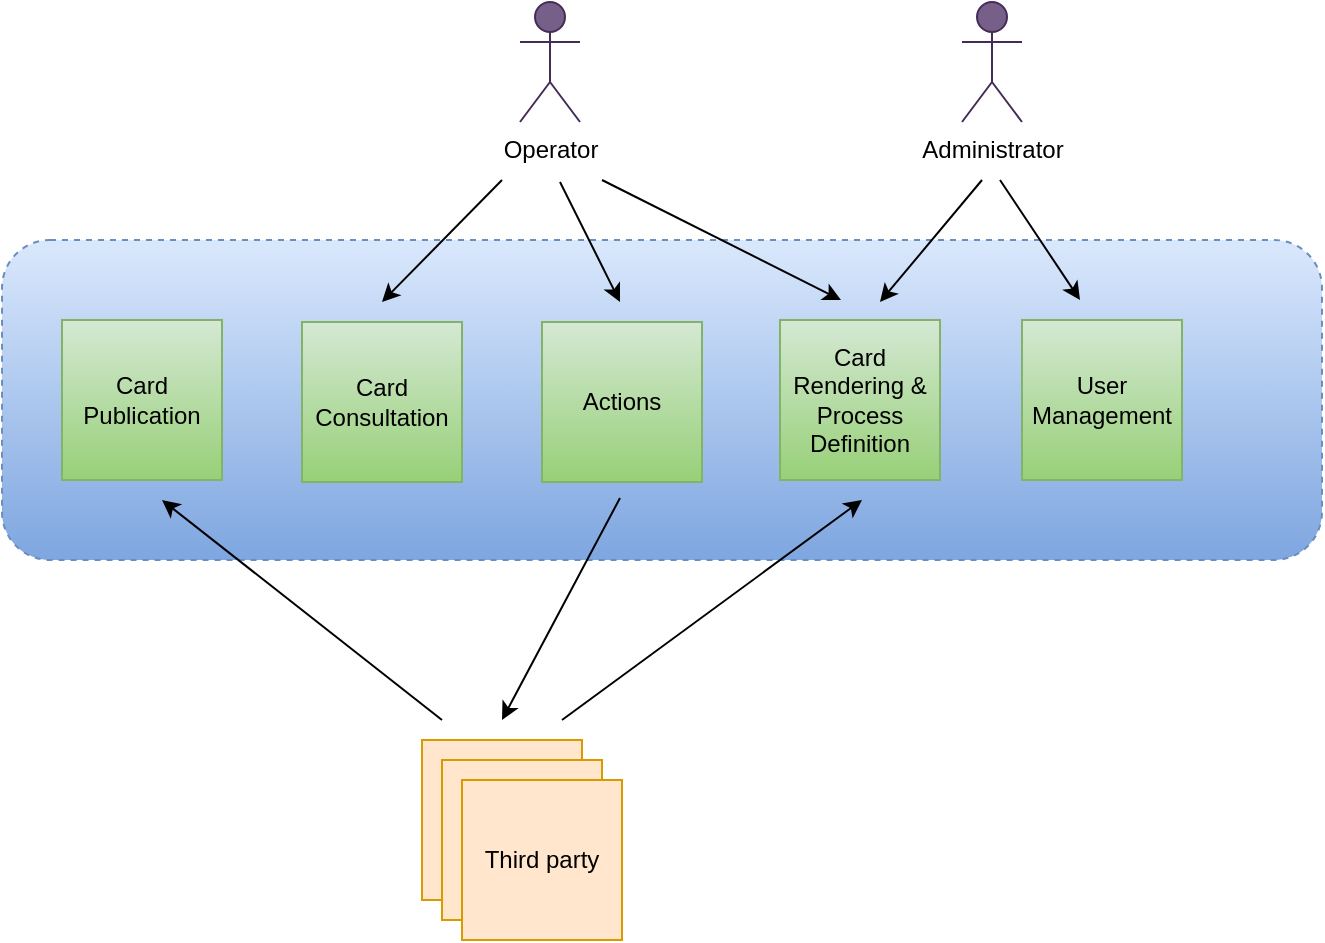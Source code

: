 <mxfile version="12.4.8" type="device"><diagram id="06CrNODc05yYju4PUXcf" name="Page-1"><mxGraphModel dx="1182" dy="738" grid="1" gridSize="10" guides="1" tooltips="1" connect="1" arrows="1" fold="1" page="1" pageScale="1" pageWidth="827" pageHeight="1169" math="0" shadow="0"><root><mxCell id="0"/><mxCell id="1" parent="0"/><mxCell id="838dXlEEl3Rx7DSe0e1O-27" value="" style="rounded=1;whiteSpace=wrap;html=1;dashed=1;gradientColor=#7ea6e0;fillColor=#dae8fc;strokeColor=#6c8ebf;" parent="1" vertex="1"><mxGeometry x="50" y="170" width="660" height="160" as="geometry"/></mxCell><mxCell id="838dXlEEl3Rx7DSe0e1O-1" value="Card Publication" style="whiteSpace=wrap;html=1;aspect=fixed;fillColor=#d5e8d4;strokeColor=#82b366;gradientColor=#97d077;" parent="1" vertex="1"><mxGeometry x="80" y="210" width="80" height="80" as="geometry"/></mxCell><mxCell id="838dXlEEl3Rx7DSe0e1O-2" value="Card Consultation " style="whiteSpace=wrap;html=1;aspect=fixed;fillColor=#d5e8d4;strokeColor=#82b366;gradientColor=#97d077;" parent="1" vertex="1"><mxGeometry x="200" y="211" width="80" height="80" as="geometry"/></mxCell><mxCell id="838dXlEEl3Rx7DSe0e1O-3" value="Card Rendering &amp;amp; Process Definition" style="whiteSpace=wrap;html=1;aspect=fixed;fillColor=#d5e8d4;strokeColor=#82b366;gradientColor=#97d077;" parent="1" vertex="1"><mxGeometry x="439" y="210" width="80" height="80" as="geometry"/></mxCell><mxCell id="838dXlEEl3Rx7DSe0e1O-4" value="Operator" style="shape=umlActor;verticalLabelPosition=bottom;labelBackgroundColor=#ffffff;verticalAlign=top;html=1;outlineConnect=0;fillColor=#76608a;strokeColor=#432D57;fontColor=#000000;" parent="1" vertex="1"><mxGeometry x="309" y="51" width="30" height="60" as="geometry"/></mxCell><mxCell id="838dXlEEl3Rx7DSe0e1O-6" value="Third party " style="whiteSpace=wrap;html=1;aspect=fixed;fillColor=#ffe6cc;strokeColor=#d79b00;" parent="1" vertex="1"><mxGeometry x="260" y="420" width="80" height="80" as="geometry"/></mxCell><mxCell id="838dXlEEl3Rx7DSe0e1O-7" value="User Management" style="whiteSpace=wrap;html=1;aspect=fixed;fillColor=#d5e8d4;strokeColor=#82b366;gradientColor=#97d077;" parent="1" vertex="1"><mxGeometry x="560" y="210" width="80" height="80" as="geometry"/></mxCell><mxCell id="838dXlEEl3Rx7DSe0e1O-8" value="Actions" style="whiteSpace=wrap;html=1;aspect=fixed;fillColor=#d5e8d4;strokeColor=#82b366;gradientColor=#97d077;" parent="1" vertex="1"><mxGeometry x="320" y="211" width="80" height="80" as="geometry"/></mxCell><mxCell id="838dXlEEl3Rx7DSe0e1O-9" value="Third party " style="whiteSpace=wrap;html=1;aspect=fixed;fillColor=#ffe6cc;strokeColor=#d79b00;" parent="1" vertex="1"><mxGeometry x="270" y="430" width="80" height="80" as="geometry"/></mxCell><mxCell id="838dXlEEl3Rx7DSe0e1O-10" value="Third party " style="whiteSpace=wrap;html=1;aspect=fixed;fillColor=#ffe6cc;strokeColor=#d79b00;" parent="1" vertex="1"><mxGeometry x="280" y="440" width="80" height="80" as="geometry"/></mxCell><mxCell id="838dXlEEl3Rx7DSe0e1O-13" value="Administrator" style="shape=umlActor;verticalLabelPosition=bottom;labelBackgroundColor=#ffffff;verticalAlign=top;html=1;outlineConnect=0;fillColor=#76608a;strokeColor=#432D57;fontColor=#000000;" parent="1" vertex="1"><mxGeometry x="530" y="51" width="30" height="60" as="geometry"/></mxCell><mxCell id="838dXlEEl3Rx7DSe0e1O-16" value="" style="endArrow=classic;html=1;" parent="1" edge="1"><mxGeometry width="50" height="50" relative="1" as="geometry"><mxPoint x="300" y="140" as="sourcePoint"/><mxPoint x="240" y="201" as="targetPoint"/></mxGeometry></mxCell><mxCell id="838dXlEEl3Rx7DSe0e1O-17" value="" style="endArrow=classic;html=1;" parent="1" edge="1"><mxGeometry width="50" height="50" relative="1" as="geometry"><mxPoint x="329" y="141" as="sourcePoint"/><mxPoint x="359" y="201" as="targetPoint"/></mxGeometry></mxCell><mxCell id="838dXlEEl3Rx7DSe0e1O-21" value="" style="endArrow=classic;html=1;" parent="1" edge="1"><mxGeometry width="50" height="50" relative="1" as="geometry"><mxPoint x="549" y="140" as="sourcePoint"/><mxPoint x="589" y="200" as="targetPoint"/></mxGeometry></mxCell><mxCell id="838dXlEEl3Rx7DSe0e1O-22" value="" style="endArrow=classic;html=1;" parent="1" edge="1"><mxGeometry width="50" height="50" relative="1" as="geometry"><mxPoint x="540" y="140" as="sourcePoint"/><mxPoint x="489" y="201" as="targetPoint"/></mxGeometry></mxCell><mxCell id="838dXlEEl3Rx7DSe0e1O-24" value="" style="endArrow=classic;html=1;" parent="1" edge="1"><mxGeometry width="50" height="50" relative="1" as="geometry"><mxPoint x="330" y="410" as="sourcePoint"/><mxPoint x="480" y="300" as="targetPoint"/></mxGeometry></mxCell><mxCell id="838dXlEEl3Rx7DSe0e1O-25" value="" style="endArrow=classic;html=1;" parent="1" edge="1"><mxGeometry width="50" height="50" relative="1" as="geometry"><mxPoint x="270" y="410" as="sourcePoint"/><mxPoint x="130" y="300" as="targetPoint"/></mxGeometry></mxCell><mxCell id="838dXlEEl3Rx7DSe0e1O-30" value="" style="endArrow=classic;html=1;" parent="1" edge="1"><mxGeometry width="50" height="50" relative="1" as="geometry"><mxPoint x="359" y="299" as="sourcePoint"/><mxPoint x="300" y="410" as="targetPoint"/></mxGeometry></mxCell><mxCell id="838dXlEEl3Rx7DSe0e1O-31" value="" style="endArrow=classic;html=1;" parent="1" edge="1"><mxGeometry width="50" height="50" relative="1" as="geometry"><mxPoint x="350" y="140" as="sourcePoint"/><mxPoint x="469.5" y="200" as="targetPoint"/></mxGeometry></mxCell></root></mxGraphModel></diagram></mxfile>